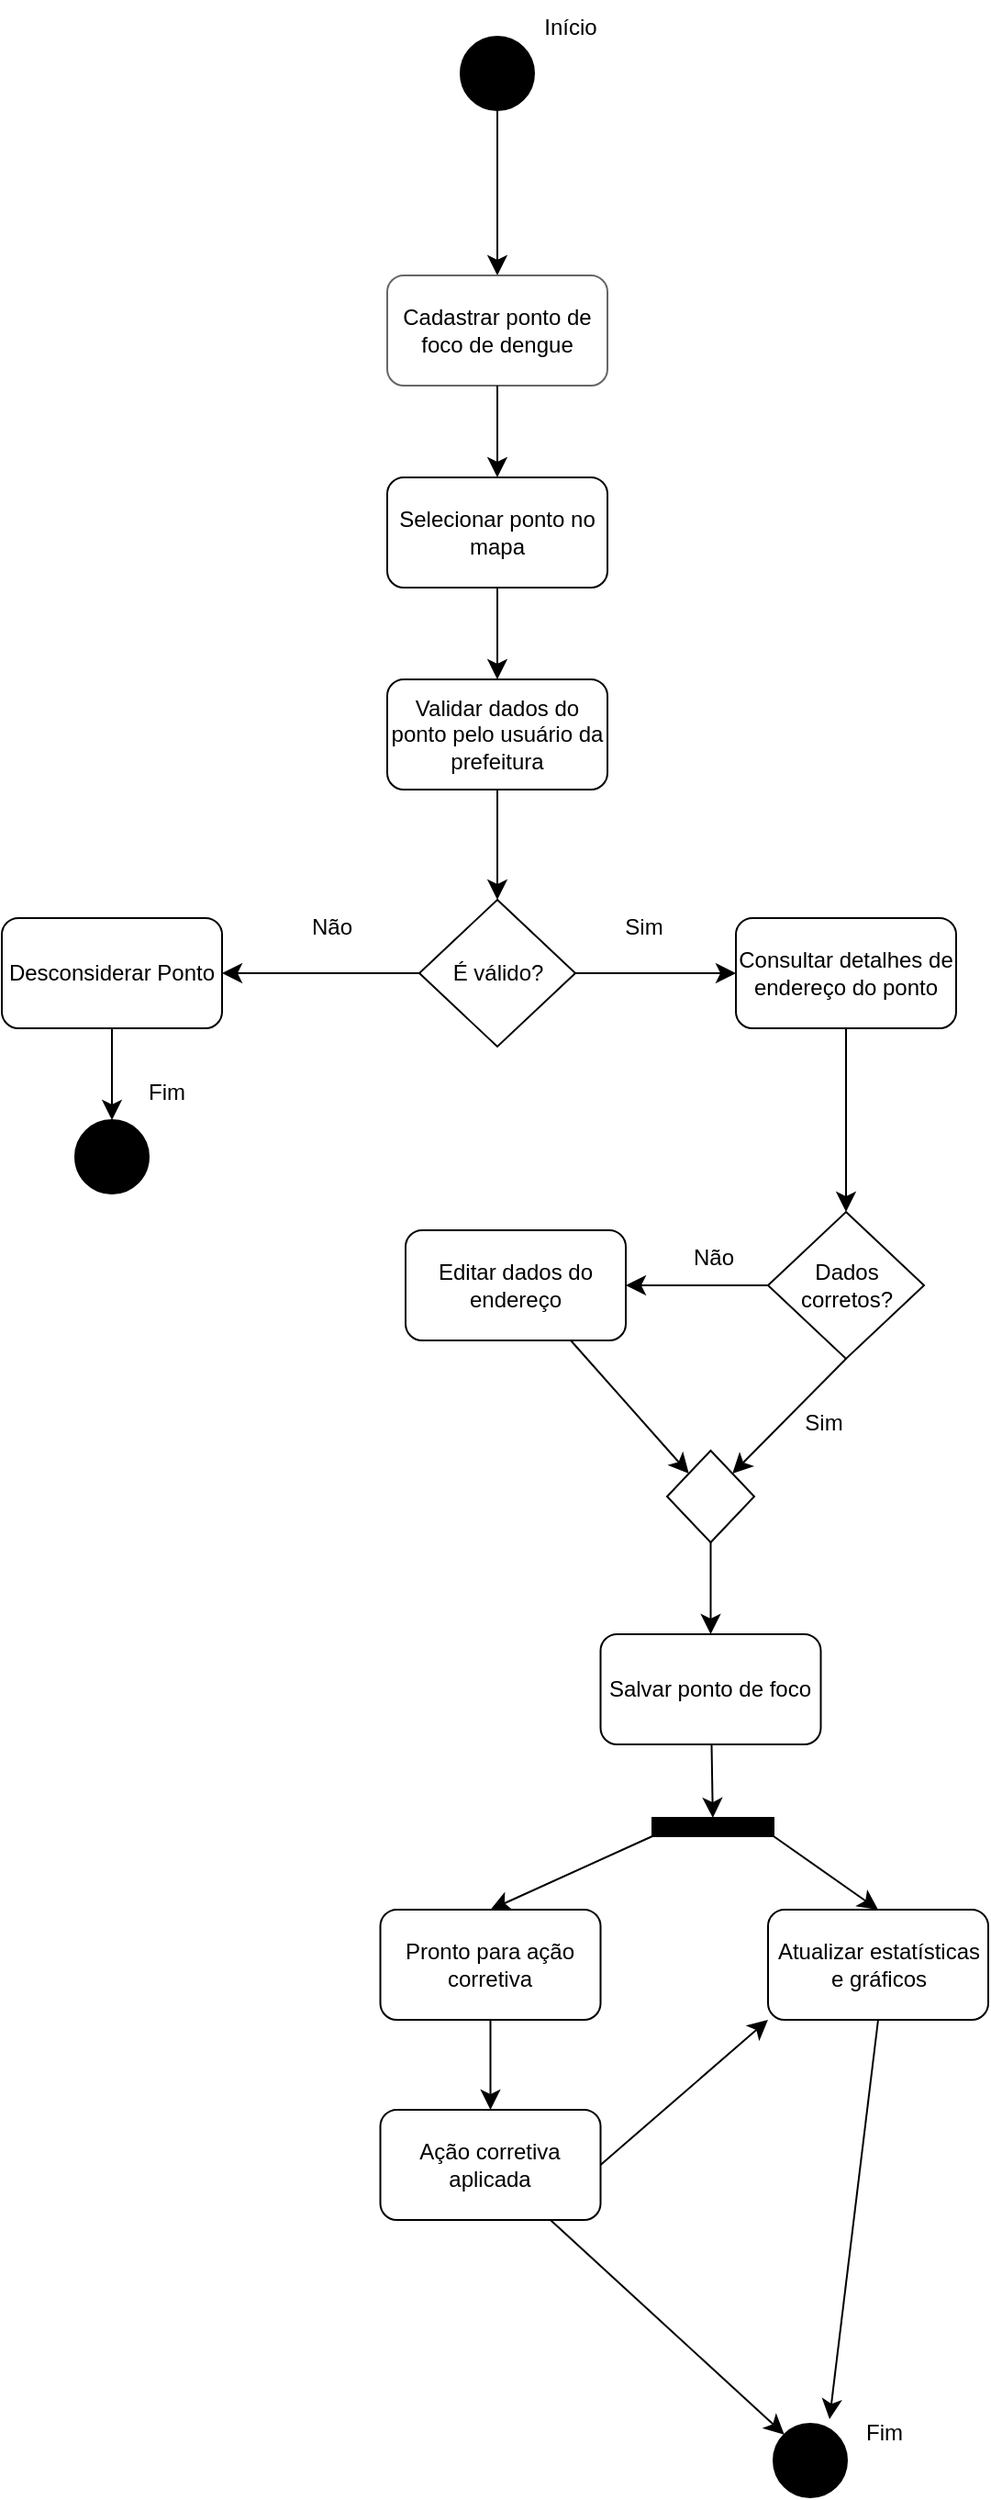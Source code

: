 <mxfile version="24.2.7" type="github">
  <diagram name="Página-1" id="sg3c1MRSDcVtMZwVH0K7">
    <mxGraphModel dx="2954" dy="1106" grid="1" gridSize="10" guides="1" tooltips="1" connect="1" arrows="1" fold="1" page="1" pageScale="1" pageWidth="827" pageHeight="1169" background="none" math="0" shadow="0">
      <root>
        <mxCell id="0" />
        <mxCell id="1" parent="0" />
        <mxCell id="XP6E58Gy24gJ-YmeiLNU-4" style="edgeStyle=none;curved=1;rounded=0;orthogonalLoop=1;jettySize=auto;html=1;fontSize=12;startSize=8;endSize=8;" parent="1" source="XP6E58Gy24gJ-YmeiLNU-1" target="XP6E58Gy24gJ-YmeiLNU-2" edge="1">
          <mxGeometry relative="1" as="geometry" />
        </mxCell>
        <mxCell id="XP6E58Gy24gJ-YmeiLNU-1" value="" style="ellipse;whiteSpace=wrap;html=1;aspect=fixed;fillColor=#000000;" parent="1" vertex="1">
          <mxGeometry x="410" y="40" width="40" height="40" as="geometry" />
        </mxCell>
        <mxCell id="XP6E58Gy24gJ-YmeiLNU-2" value="Cadastrar ponto de f&lt;span style=&quot;background-color: initial;&quot;&gt;oco de dengue&lt;/span&gt;" style="rounded=1;whiteSpace=wrap;html=1;fillColor=#FFFFFF;gradientColor=none;strokeColor=#666666;fillStyle=solid;" parent="1" vertex="1">
          <mxGeometry x="370" y="170" width="120" height="60" as="geometry" />
        </mxCell>
        <mxCell id="XP6E58Gy24gJ-YmeiLNU-8" style="edgeStyle=none;curved=1;rounded=0;orthogonalLoop=1;jettySize=auto;html=1;exitX=0.5;exitY=1;exitDx=0;exitDy=0;entryX=0.5;entryY=0;entryDx=0;entryDy=0;fontSize=12;startSize=8;endSize=8;" parent="1" source="XP6E58Gy24gJ-YmeiLNU-5" target="XP6E58Gy24gJ-YmeiLNU-7" edge="1">
          <mxGeometry relative="1" as="geometry" />
        </mxCell>
        <mxCell id="XP6E58Gy24gJ-YmeiLNU-5" value="Selecionar ponto no mapa" style="rounded=1;whiteSpace=wrap;html=1;" parent="1" vertex="1">
          <mxGeometry x="370" y="280" width="120" height="60" as="geometry" />
        </mxCell>
        <mxCell id="XP6E58Gy24gJ-YmeiLNU-6" style="edgeStyle=none;curved=1;rounded=0;orthogonalLoop=1;jettySize=auto;html=1;entryX=0.5;entryY=0;entryDx=0;entryDy=0;fontSize=12;startSize=8;endSize=8;" parent="1" source="XP6E58Gy24gJ-YmeiLNU-2" target="XP6E58Gy24gJ-YmeiLNU-5" edge="1">
          <mxGeometry relative="1" as="geometry" />
        </mxCell>
        <mxCell id="XP6E58Gy24gJ-YmeiLNU-10" style="edgeStyle=none;curved=1;rounded=0;orthogonalLoop=1;jettySize=auto;html=1;fontSize=12;startSize=8;endSize=8;" parent="1" source="XP6E58Gy24gJ-YmeiLNU-7" target="XP6E58Gy24gJ-YmeiLNU-9" edge="1">
          <mxGeometry relative="1" as="geometry" />
        </mxCell>
        <mxCell id="XP6E58Gy24gJ-YmeiLNU-7" value="Validar dados do ponto pelo usuário da prefeitura" style="rounded=1;whiteSpace=wrap;html=1;" parent="1" vertex="1">
          <mxGeometry x="370" y="390" width="120" height="60" as="geometry" />
        </mxCell>
        <mxCell id="XP6E58Gy24gJ-YmeiLNU-13" style="edgeStyle=none;curved=1;rounded=0;orthogonalLoop=1;jettySize=auto;html=1;fontSize=12;startSize=8;endSize=8;" parent="1" source="XP6E58Gy24gJ-YmeiLNU-9" target="XP6E58Gy24gJ-YmeiLNU-11" edge="1">
          <mxGeometry relative="1" as="geometry" />
        </mxCell>
        <mxCell id="XP6E58Gy24gJ-YmeiLNU-15" style="edgeStyle=none;curved=1;rounded=0;orthogonalLoop=1;jettySize=auto;html=1;fontSize=12;startSize=8;endSize=8;" parent="1" source="XP6E58Gy24gJ-YmeiLNU-9" target="XP6E58Gy24gJ-YmeiLNU-14" edge="1">
          <mxGeometry relative="1" as="geometry" />
        </mxCell>
        <mxCell id="XP6E58Gy24gJ-YmeiLNU-9" value="É válido?" style="rhombus;whiteSpace=wrap;html=1;" parent="1" vertex="1">
          <mxGeometry x="387.5" y="510" width="85" height="80" as="geometry" />
        </mxCell>
        <mxCell id="XP6E58Gy24gJ-YmeiLNU-23" style="edgeStyle=none;curved=1;rounded=0;orthogonalLoop=1;jettySize=auto;html=1;entryX=0.5;entryY=0;entryDx=0;entryDy=0;fontSize=12;startSize=8;endSize=8;" parent="1" source="XP6E58Gy24gJ-YmeiLNU-11" target="XP6E58Gy24gJ-YmeiLNU-22" edge="1">
          <mxGeometry relative="1" as="geometry" />
        </mxCell>
        <mxCell id="XP6E58Gy24gJ-YmeiLNU-11" value="Consultar detalhes de endereço do ponto" style="rounded=1;whiteSpace=wrap;html=1;" parent="1" vertex="1">
          <mxGeometry x="560" y="520" width="120" height="60" as="geometry" />
        </mxCell>
        <mxCell id="XP6E58Gy24gJ-YmeiLNU-12" value="&lt;font style=&quot;font-size: 12px;&quot;&gt;Sim&lt;/font&gt;" style="text;html=1;align=center;verticalAlign=middle;whiteSpace=wrap;rounded=0;fontSize=12;" parent="1" vertex="1">
          <mxGeometry x="480" y="510" width="60" height="30" as="geometry" />
        </mxCell>
        <mxCell id="XP6E58Gy24gJ-YmeiLNU-18" style="edgeStyle=none;curved=1;rounded=0;orthogonalLoop=1;jettySize=auto;html=1;fontSize=12;startSize=8;endSize=8;" parent="1" source="XP6E58Gy24gJ-YmeiLNU-14" target="XP6E58Gy24gJ-YmeiLNU-17" edge="1">
          <mxGeometry relative="1" as="geometry" />
        </mxCell>
        <mxCell id="XP6E58Gy24gJ-YmeiLNU-14" value="Desconsiderar Ponto" style="rounded=1;whiteSpace=wrap;html=1;" parent="1" vertex="1">
          <mxGeometry x="160" y="520" width="120" height="60" as="geometry" />
        </mxCell>
        <mxCell id="XP6E58Gy24gJ-YmeiLNU-16" value="&lt;font style=&quot;font-size: 12px;&quot;&gt;Não&lt;/font&gt;" style="text;html=1;align=center;verticalAlign=middle;whiteSpace=wrap;rounded=0;fontSize=12;" parent="1" vertex="1">
          <mxGeometry x="310" y="510" width="60" height="30" as="geometry" />
        </mxCell>
        <mxCell id="XP6E58Gy24gJ-YmeiLNU-17" value="" style="ellipse;whiteSpace=wrap;html=1;aspect=fixed;fillColor=#000000;" parent="1" vertex="1">
          <mxGeometry x="200" y="630" width="40" height="40" as="geometry" />
        </mxCell>
        <mxCell id="XP6E58Gy24gJ-YmeiLNU-19" value="&lt;font style=&quot;font-size: 12px;&quot;&gt;Fim&lt;/font&gt;" style="text;html=1;align=center;verticalAlign=middle;whiteSpace=wrap;rounded=0;fontSize=12;" parent="1" vertex="1">
          <mxGeometry x="220" y="600" width="60" height="30" as="geometry" />
        </mxCell>
        <mxCell id="XP6E58Gy24gJ-YmeiLNU-20" value="&lt;font style=&quot;font-size: 12px;&quot;&gt;Início&lt;/font&gt;" style="text;html=1;align=center;verticalAlign=middle;whiteSpace=wrap;rounded=0;fontSize=12;" parent="1" vertex="1">
          <mxGeometry x="440" y="20" width="60" height="30" as="geometry" />
        </mxCell>
        <mxCell id="XP6E58Gy24gJ-YmeiLNU-29" style="edgeStyle=none;curved=1;rounded=0;orthogonalLoop=1;jettySize=auto;html=1;fontSize=12;startSize=8;endSize=8;" parent="1" source="XP6E58Gy24gJ-YmeiLNU-22" target="XP6E58Gy24gJ-YmeiLNU-28" edge="1">
          <mxGeometry relative="1" as="geometry" />
        </mxCell>
        <mxCell id="XP6E58Gy24gJ-YmeiLNU-34" style="edgeStyle=none;curved=1;rounded=0;orthogonalLoop=1;jettySize=auto;html=1;exitX=0.5;exitY=1;exitDx=0;exitDy=0;entryX=1;entryY=0;entryDx=0;entryDy=0;fontSize=12;startSize=8;endSize=8;" parent="1" source="XP6E58Gy24gJ-YmeiLNU-22" target="XP6E58Gy24gJ-YmeiLNU-32" edge="1">
          <mxGeometry relative="1" as="geometry" />
        </mxCell>
        <mxCell id="XP6E58Gy24gJ-YmeiLNU-22" value="Dados corretos?" style="rhombus;whiteSpace=wrap;html=1;" parent="1" vertex="1">
          <mxGeometry x="577.5" y="680" width="85" height="80" as="geometry" />
        </mxCell>
        <mxCell id="XP6E58Gy24gJ-YmeiLNU-45" style="edgeStyle=none;curved=1;rounded=0;orthogonalLoop=1;jettySize=auto;html=1;fontSize=12;startSize=8;endSize=8;" parent="1" source="XP6E58Gy24gJ-YmeiLNU-25" target="XP6E58Gy24gJ-YmeiLNU-43" edge="1">
          <mxGeometry relative="1" as="geometry" />
        </mxCell>
        <mxCell id="XP6E58Gy24gJ-YmeiLNU-25" value="Salvar ponto de foco" style="rounded=1;whiteSpace=wrap;html=1;" parent="1" vertex="1">
          <mxGeometry x="486.25" y="910" width="120" height="60" as="geometry" />
        </mxCell>
        <mxCell id="XP6E58Gy24gJ-YmeiLNU-27" value="&lt;font style=&quot;font-size: 12px;&quot;&gt;Sim&lt;/font&gt;" style="text;html=1;align=center;verticalAlign=middle;whiteSpace=wrap;rounded=0;fontSize=12;" parent="1" vertex="1">
          <mxGeometry x="577.5" y="780" width="60" height="30" as="geometry" />
        </mxCell>
        <mxCell id="XP6E58Gy24gJ-YmeiLNU-35" style="edgeStyle=none;curved=1;rounded=0;orthogonalLoop=1;jettySize=auto;html=1;exitX=0.75;exitY=1;exitDx=0;exitDy=0;entryX=0;entryY=0;entryDx=0;entryDy=0;fontSize=12;startSize=8;endSize=8;" parent="1" source="XP6E58Gy24gJ-YmeiLNU-28" target="XP6E58Gy24gJ-YmeiLNU-32" edge="1">
          <mxGeometry relative="1" as="geometry" />
        </mxCell>
        <mxCell id="XP6E58Gy24gJ-YmeiLNU-28" value="Editar dados do endereço" style="rounded=1;whiteSpace=wrap;html=1;" parent="1" vertex="1">
          <mxGeometry x="380" y="690" width="120" height="60" as="geometry" />
        </mxCell>
        <mxCell id="XP6E58Gy24gJ-YmeiLNU-30" value="&lt;font style=&quot;font-size: 12px;&quot;&gt;Não&lt;/font&gt;" style="text;html=1;align=center;verticalAlign=middle;whiteSpace=wrap;rounded=0;fontSize=12;" parent="1" vertex="1">
          <mxGeometry x="517.5" y="690" width="60" height="30" as="geometry" />
        </mxCell>
        <mxCell id="XP6E58Gy24gJ-YmeiLNU-33" style="edgeStyle=none;curved=1;rounded=0;orthogonalLoop=1;jettySize=auto;html=1;entryX=0.5;entryY=0;entryDx=0;entryDy=0;fontSize=12;startSize=8;endSize=8;" parent="1" source="XP6E58Gy24gJ-YmeiLNU-32" target="XP6E58Gy24gJ-YmeiLNU-25" edge="1">
          <mxGeometry relative="1" as="geometry" />
        </mxCell>
        <mxCell id="XP6E58Gy24gJ-YmeiLNU-32" value="" style="rhombus;whiteSpace=wrap;html=1;" parent="1" vertex="1">
          <mxGeometry x="522.5" y="810" width="47.5" height="50" as="geometry" />
        </mxCell>
        <mxCell id="XP6E58Gy24gJ-YmeiLNU-55" style="edgeStyle=none;curved=1;rounded=0;orthogonalLoop=1;jettySize=auto;html=1;exitX=0.5;exitY=1;exitDx=0;exitDy=0;entryX=0;entryY=0.25;entryDx=0;entryDy=0;fontSize=12;startSize=8;endSize=8;" parent="1" source="XP6E58Gy24gJ-YmeiLNU-36" target="XP6E58Gy24gJ-YmeiLNU-39" edge="1">
          <mxGeometry relative="1" as="geometry">
            <mxPoint x="636" y="1270" as="targetPoint" />
          </mxGeometry>
        </mxCell>
        <mxCell id="XP6E58Gy24gJ-YmeiLNU-36" value="Atualizar estatísticas e gráficos" style="rounded=1;whiteSpace=wrap;html=1;" parent="1" vertex="1">
          <mxGeometry x="577.5" y="1060" width="120" height="60" as="geometry" />
        </mxCell>
        <mxCell id="XP6E58Gy24gJ-YmeiLNU-38" value="" style="ellipse;whiteSpace=wrap;html=1;aspect=fixed;fillColor=#000000;" parent="1" vertex="1">
          <mxGeometry x="580.5" y="1340" width="40" height="40" as="geometry" />
        </mxCell>
        <mxCell id="XP6E58Gy24gJ-YmeiLNU-39" value="&lt;font style=&quot;font-size: 12px;&quot;&gt;Fim&lt;/font&gt;" style="text;html=1;align=center;verticalAlign=middle;whiteSpace=wrap;rounded=0;fontSize=12;" parent="1" vertex="1">
          <mxGeometry x="611" y="1330" width="60" height="30" as="geometry" />
        </mxCell>
        <mxCell id="XP6E58Gy24gJ-YmeiLNU-46" style="edgeStyle=none;curved=1;rounded=0;orthogonalLoop=1;jettySize=auto;html=1;exitX=1;exitY=1;exitDx=0;exitDy=0;entryX=0.5;entryY=0;entryDx=0;entryDy=0;fontSize=12;startSize=8;endSize=8;" parent="1" source="XP6E58Gy24gJ-YmeiLNU-43" target="XP6E58Gy24gJ-YmeiLNU-36" edge="1">
          <mxGeometry relative="1" as="geometry" />
        </mxCell>
        <mxCell id="XP6E58Gy24gJ-YmeiLNU-48" style="edgeStyle=none;curved=1;rounded=0;orthogonalLoop=1;jettySize=auto;html=1;exitX=0;exitY=1;exitDx=0;exitDy=0;entryX=0.5;entryY=0;entryDx=0;entryDy=0;fontSize=12;startSize=8;endSize=8;" parent="1" source="XP6E58Gy24gJ-YmeiLNU-43" target="XP6E58Gy24gJ-YmeiLNU-47" edge="1">
          <mxGeometry relative="1" as="geometry" />
        </mxCell>
        <mxCell id="XP6E58Gy24gJ-YmeiLNU-43" value="" style="rounded=0;whiteSpace=wrap;html=1;labelBackgroundColor=default;fontColor=default;fillColor=#000000;" parent="1" vertex="1">
          <mxGeometry x="514.5" y="1010" width="66" height="10" as="geometry" />
        </mxCell>
        <mxCell id="XP6E58Gy24gJ-YmeiLNU-53" style="edgeStyle=none;curved=1;rounded=0;orthogonalLoop=1;jettySize=auto;html=1;entryX=0.5;entryY=0;entryDx=0;entryDy=0;fontSize=12;startSize=8;endSize=8;" parent="1" source="XP6E58Gy24gJ-YmeiLNU-47" target="XP6E58Gy24gJ-YmeiLNU-52" edge="1">
          <mxGeometry relative="1" as="geometry" />
        </mxCell>
        <mxCell id="XP6E58Gy24gJ-YmeiLNU-47" value="Pronto para ação corretiva" style="rounded=1;whiteSpace=wrap;html=1;" parent="1" vertex="1">
          <mxGeometry x="366.25" y="1060" width="120" height="60" as="geometry" />
        </mxCell>
        <mxCell id="XP6E58Gy24gJ-YmeiLNU-54" style="edgeStyle=none;curved=1;rounded=0;orthogonalLoop=1;jettySize=auto;html=1;entryX=0;entryY=0;entryDx=0;entryDy=0;fontSize=12;startSize=8;endSize=8;" parent="1" source="XP6E58Gy24gJ-YmeiLNU-52" target="XP6E58Gy24gJ-YmeiLNU-38" edge="1">
          <mxGeometry relative="1" as="geometry">
            <mxPoint x="570" y="1270" as="targetPoint" />
          </mxGeometry>
        </mxCell>
        <mxCell id="XP6E58Gy24gJ-YmeiLNU-60" style="edgeStyle=none;curved=1;rounded=0;orthogonalLoop=1;jettySize=auto;html=1;exitX=1;exitY=0.5;exitDx=0;exitDy=0;entryX=0;entryY=1;entryDx=0;entryDy=0;fontSize=12;startSize=8;endSize=8;" parent="1" source="XP6E58Gy24gJ-YmeiLNU-52" target="XP6E58Gy24gJ-YmeiLNU-36" edge="1">
          <mxGeometry relative="1" as="geometry" />
        </mxCell>
        <mxCell id="XP6E58Gy24gJ-YmeiLNU-52" value="Ação corretiva aplicada" style="rounded=1;whiteSpace=wrap;html=1;" parent="1" vertex="1">
          <mxGeometry x="366.25" y="1169" width="120" height="60" as="geometry" />
        </mxCell>
      </root>
    </mxGraphModel>
  </diagram>
</mxfile>
